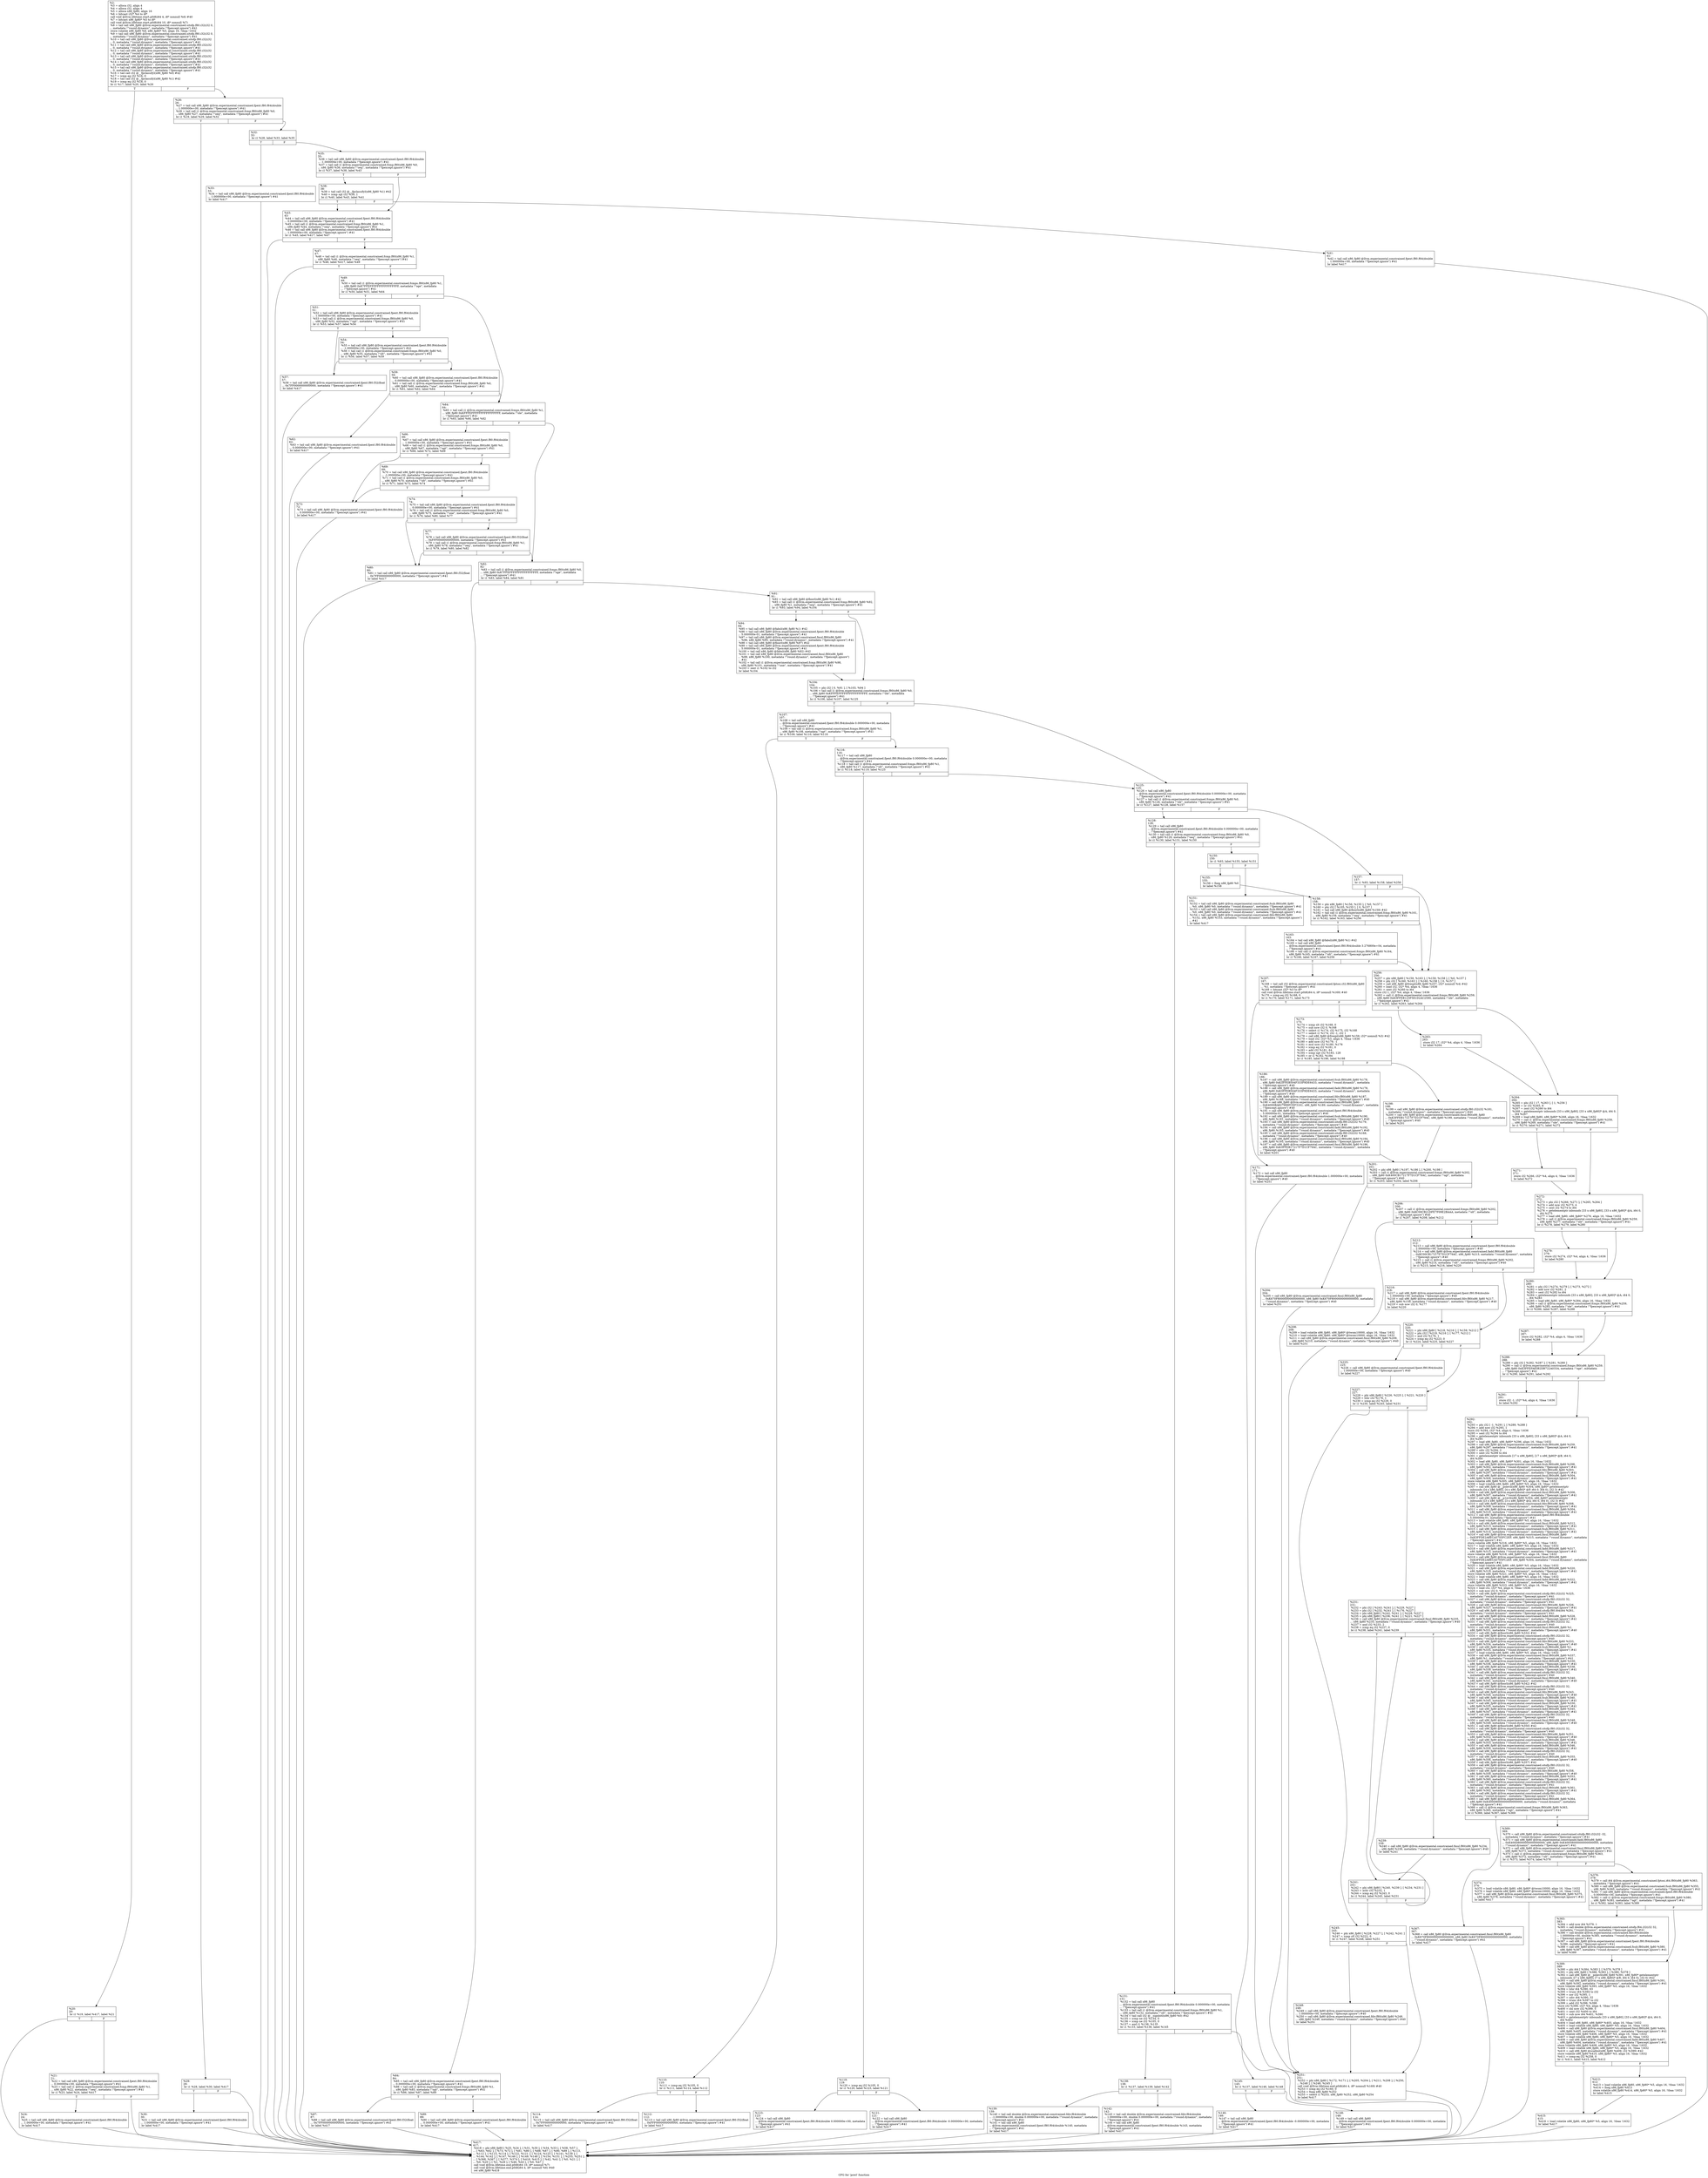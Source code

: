 digraph "CFG for 'powl' function" {
	label="CFG for 'powl' function";

	Node0x155f240 [shape=record,label="{%2:\l  %3 = alloca i32, align 4\l  %4 = alloca i32, align 4\l  %5 = alloca x86_fp80, align 16\l  %6 = bitcast i32* %4 to i8*\l  call void @llvm.lifetime.start.p0i8(i64 4, i8* nonnull %6) #40\l  %7 = bitcast x86_fp80* %5 to i8*\l  call void @llvm.lifetime.start.p0i8(i64 10, i8* nonnull %7)\l  %8 = tail call x86_fp80 @llvm.experimental.constrained.sitofp.f80.i32(i32 0,\l... metadata !\"round.dynamic\", metadata !\"fpexcept.ignore\") #41\l  store volatile x86_fp80 %8, x86_fp80* %5, align 16, !tbaa !1632\l  %9 = tail call x86_fp80 @llvm.experimental.constrained.sitofp.f80.i32(i32 0,\l... metadata !\"round.dynamic\", metadata !\"fpexcept.ignore\") #41\l  %10 = tail call x86_fp80 @llvm.experimental.constrained.sitofp.f80.i32(i32\l... 0, metadata !\"round.dynamic\", metadata !\"fpexcept.ignore\") #41\l  %11 = tail call x86_fp80 @llvm.experimental.constrained.sitofp.f80.i32(i32\l... 0, metadata !\"round.dynamic\", metadata !\"fpexcept.ignore\") #41\l  %12 = tail call x86_fp80 @llvm.experimental.constrained.sitofp.f80.i32(i32\l... 0, metadata !\"round.dynamic\", metadata !\"fpexcept.ignore\") #41\l  %13 = tail call x86_fp80 @llvm.experimental.constrained.sitofp.f80.i32(i32\l... 0, metadata !\"round.dynamic\", metadata !\"fpexcept.ignore\") #41\l  %14 = tail call x86_fp80 @llvm.experimental.constrained.sitofp.f80.i32(i32\l... 0, metadata !\"round.dynamic\", metadata !\"fpexcept.ignore\") #41\l  %15 = tail call x86_fp80 @llvm.experimental.constrained.sitofp.f80.i32(i32\l... 0, metadata !\"round.dynamic\", metadata !\"fpexcept.ignore\") #41\l  %16 = tail call i32 @__fpclassifyl(x86_fp80 %0) #42\l  %17 = icmp eq i32 %16, 0\l  %18 = tail call i32 @__fpclassifyl(x86_fp80 %1) #42\l  %19 = icmp eq i32 %18, 0\l  br i1 %17, label %20, label %26\l|{<s0>T|<s1>F}}"];
	Node0x155f240:s0 -> Node0x155f600;
	Node0x155f240:s1 -> Node0x155f6f0;
	Node0x155f600 [shape=record,label="{%20:\l20:                                               \l  br i1 %19, label %417, label %21\l|{<s0>T|<s1>F}}"];
	Node0x155f600:s0 -> Node0x15613b0;
	Node0x155f600:s1 -> Node0x155f650;
	Node0x155f650 [shape=record,label="{%21:\l21:                                               \l  %22 = tail call x86_fp80 @llvm.experimental.constrained.fpext.f80.f64(double\l... 0.000000e+00, metadata !\"fpexcept.ignore\") #41\l  %23 = tail call i1 @llvm.experimental.constrained.fcmp.f80(x86_fp80 %1,\l... x86_fp80 %22, metadata !\"oeq\", metadata !\"fpexcept.ignore\") #41\l  br i1 %23, label %24, label %417\l|{<s0>T|<s1>F}}"];
	Node0x155f650:s0 -> Node0x155f6a0;
	Node0x155f650:s1 -> Node0x15613b0;
	Node0x155f6a0 [shape=record,label="{%24:\l24:                                               \l  %25 = tail call x86_fp80 @llvm.experimental.constrained.fpext.f80.f64(double\l... 1.000000e+00, metadata !\"fpexcept.ignore\") #41\l  br label %417\l}"];
	Node0x155f6a0 -> Node0x15613b0;
	Node0x155f6f0 [shape=record,label="{%26:\l26:                                               \l  %27 = tail call x86_fp80 @llvm.experimental.constrained.fpext.f80.f64(double\l... 1.000000e+00, metadata !\"fpexcept.ignore\") #41\l  %28 = tail call i1 @llvm.experimental.constrained.fcmp.f80(x86_fp80 %0,\l... x86_fp80 %27, metadata !\"oeq\", metadata !\"fpexcept.ignore\") #41\l  br i1 %19, label %29, label %32\l|{<s0>T|<s1>F}}"];
	Node0x155f6f0:s0 -> Node0x155f740;
	Node0x155f6f0:s1 -> Node0x155f7e0;
	Node0x155f740 [shape=record,label="{%29:\l29:                                               \l  br i1 %28, label %30, label %417\l|{<s0>T|<s1>F}}"];
	Node0x155f740:s0 -> Node0x155f790;
	Node0x155f740:s1 -> Node0x15613b0;
	Node0x155f790 [shape=record,label="{%30:\l30:                                               \l  %31 = tail call x86_fp80 @llvm.experimental.constrained.fpext.f80.f64(double\l... 1.000000e+00, metadata !\"fpexcept.ignore\") #41\l  br label %417\l}"];
	Node0x155f790 -> Node0x15613b0;
	Node0x155f7e0 [shape=record,label="{%32:\l32:                                               \l  br i1 %28, label %33, label %35\l|{<s0>T|<s1>F}}"];
	Node0x155f7e0:s0 -> Node0x155f830;
	Node0x155f7e0:s1 -> Node0x155f880;
	Node0x155f830 [shape=record,label="{%33:\l33:                                               \l  %34 = tail call x86_fp80 @llvm.experimental.constrained.fpext.f80.f64(double\l... 1.000000e+00, metadata !\"fpexcept.ignore\") #41\l  br label %417\l}"];
	Node0x155f830 -> Node0x15613b0;
	Node0x155f880 [shape=record,label="{%35:\l35:                                               \l  %36 = tail call x86_fp80 @llvm.experimental.constrained.fpext.f80.f64(double\l... -1.000000e+00, metadata !\"fpexcept.ignore\") #41\l  %37 = tail call i1 @llvm.experimental.constrained.fcmp.f80(x86_fp80 %0,\l... x86_fp80 %36, metadata !\"oeq\", metadata !\"fpexcept.ignore\") #41\l  br i1 %37, label %38, label %43\l|{<s0>T|<s1>F}}"];
	Node0x155f880:s0 -> Node0x155f8d0;
	Node0x155f880:s1 -> Node0x155f970;
	Node0x155f8d0 [shape=record,label="{%38:\l38:                                               \l  %39 = tail call i32 @__fpclassifyl(x86_fp80 %1) #42\l  %40 = icmp sgt i32 %39, 1\l  br i1 %40, label %43, label %41\l|{<s0>T|<s1>F}}"];
	Node0x155f8d0:s0 -> Node0x155f970;
	Node0x155f8d0:s1 -> Node0x155f920;
	Node0x155f920 [shape=record,label="{%41:\l41:                                               \l  %42 = tail call x86_fp80 @llvm.experimental.constrained.fpext.f80.f64(double\l... 1.000000e+00, metadata !\"fpexcept.ignore\") #41\l  br label %417\l}"];
	Node0x155f920 -> Node0x15613b0;
	Node0x155f970 [shape=record,label="{%43:\l43:                                               \l  %44 = tail call x86_fp80 @llvm.experimental.constrained.fpext.f80.f64(double\l... 0.000000e+00, metadata !\"fpexcept.ignore\") #41\l  %45 = tail call i1 @llvm.experimental.constrained.fcmp.f80(x86_fp80 %1,\l... x86_fp80 %44, metadata !\"oeq\", metadata !\"fpexcept.ignore\") #41\l  %46 = tail call x86_fp80 @llvm.experimental.constrained.fpext.f80.f64(double\l... 1.000000e+00, metadata !\"fpexcept.ignore\") #41\l  br i1 %45, label %417, label %47\l|{<s0>T|<s1>F}}"];
	Node0x155f970:s0 -> Node0x15613b0;
	Node0x155f970:s1 -> Node0x155f9c0;
	Node0x155f9c0 [shape=record,label="{%47:\l47:                                               \l  %48 = tail call i1 @llvm.experimental.constrained.fcmp.f80(x86_fp80 %1,\l... x86_fp80 %46, metadata !\"oeq\", metadata !\"fpexcept.ignore\") #41\l  br i1 %48, label %417, label %49\l|{<s0>T|<s1>F}}"];
	Node0x155f9c0:s0 -> Node0x15613b0;
	Node0x155f9c0:s1 -> Node0x155fa10;
	Node0x155fa10 [shape=record,label="{%49:\l49:                                               \l  %50 = tail call i1 @llvm.experimental.constrained.fcmps.f80(x86_fp80 %1,\l... x86_fp80 0xK7FFEFFFFFFFFFFFFFFFF, metadata !\"oge\", metadata\l... !\"fpexcept.ignore\") #41\l  br i1 %50, label %51, label %64\l|{<s0>T|<s1>F}}"];
	Node0x155fa10:s0 -> Node0x155fa60;
	Node0x155fa10:s1 -> Node0x155fbf0;
	Node0x155fa60 [shape=record,label="{%51:\l51:                                               \l  %52 = tail call x86_fp80 @llvm.experimental.constrained.fpext.f80.f64(double\l... 1.000000e+00, metadata !\"fpexcept.ignore\") #41\l  %53 = tail call i1 @llvm.experimental.constrained.fcmps.f80(x86_fp80 %0,\l... x86_fp80 %52, metadata !\"ogt\", metadata !\"fpexcept.ignore\") #41\l  br i1 %53, label %57, label %54\l|{<s0>T|<s1>F}}"];
	Node0x155fa60:s0 -> Node0x155fb00;
	Node0x155fa60:s1 -> Node0x155fab0;
	Node0x155fab0 [shape=record,label="{%54:\l54:                                               \l  %55 = tail call x86_fp80 @llvm.experimental.constrained.fpext.f80.f64(double\l... -1.000000e+00, metadata !\"fpexcept.ignore\") #41\l  %56 = tail call i1 @llvm.experimental.constrained.fcmps.f80(x86_fp80 %0,\l... x86_fp80 %55, metadata !\"olt\", metadata !\"fpexcept.ignore\") #41\l  br i1 %56, label %57, label %59\l|{<s0>T|<s1>F}}"];
	Node0x155fab0:s0 -> Node0x155fb00;
	Node0x155fab0:s1 -> Node0x155fb50;
	Node0x155fb00 [shape=record,label="{%57:\l57:                                               \l  %58 = tail call x86_fp80 @llvm.experimental.constrained.fpext.f80.f32(float\l... 0x7FF0000000000000, metadata !\"fpexcept.ignore\") #41\l  br label %417\l}"];
	Node0x155fb00 -> Node0x15613b0;
	Node0x155fb50 [shape=record,label="{%59:\l59:                                               \l  %60 = tail call x86_fp80 @llvm.experimental.constrained.fpext.f80.f64(double\l... 0.000000e+00, metadata !\"fpexcept.ignore\") #41\l  %61 = tail call i1 @llvm.experimental.constrained.fcmp.f80(x86_fp80 %0,\l... x86_fp80 %60, metadata !\"une\", metadata !\"fpexcept.ignore\") #41\l  br i1 %61, label %62, label %64\l|{<s0>T|<s1>F}}"];
	Node0x155fb50:s0 -> Node0x155fba0;
	Node0x155fb50:s1 -> Node0x155fbf0;
	Node0x155fba0 [shape=record,label="{%62:\l62:                                               \l  %63 = tail call x86_fp80 @llvm.experimental.constrained.fpext.f80.f64(double\l... 0.000000e+00, metadata !\"fpexcept.ignore\") #41\l  br label %417\l}"];
	Node0x155fba0 -> Node0x15613b0;
	Node0x155fbf0 [shape=record,label="{%64:\l64:                                               \l  %65 = tail call i1 @llvm.experimental.constrained.fcmps.f80(x86_fp80 %1,\l... x86_fp80 0xKFFFEFFFFFFFFFFFFFFFF, metadata !\"ole\", metadata\l... !\"fpexcept.ignore\") #41\l  br i1 %65, label %66, label %82\l|{<s0>T|<s1>F}}"];
	Node0x155fbf0:s0 -> Node0x155fc40;
	Node0x155fbf0:s1 -> Node0x155fe20;
	Node0x155fc40 [shape=record,label="{%66:\l66:                                               \l  %67 = tail call x86_fp80 @llvm.experimental.constrained.fpext.f80.f64(double\l... 1.000000e+00, metadata !\"fpexcept.ignore\") #41\l  %68 = tail call i1 @llvm.experimental.constrained.fcmps.f80(x86_fp80 %0,\l... x86_fp80 %67, metadata !\"ogt\", metadata !\"fpexcept.ignore\") #41\l  br i1 %68, label %72, label %69\l|{<s0>T|<s1>F}}"];
	Node0x155fc40:s0 -> Node0x155fce0;
	Node0x155fc40:s1 -> Node0x155fc90;
	Node0x155fc90 [shape=record,label="{%69:\l69:                                               \l  %70 = tail call x86_fp80 @llvm.experimental.constrained.fpext.f80.f64(double\l... -1.000000e+00, metadata !\"fpexcept.ignore\") #41\l  %71 = tail call i1 @llvm.experimental.constrained.fcmps.f80(x86_fp80 %0,\l... x86_fp80 %70, metadata !\"olt\", metadata !\"fpexcept.ignore\") #41\l  br i1 %71, label %72, label %74\l|{<s0>T|<s1>F}}"];
	Node0x155fc90:s0 -> Node0x155fce0;
	Node0x155fc90:s1 -> Node0x155fd30;
	Node0x155fce0 [shape=record,label="{%72:\l72:                                               \l  %73 = tail call x86_fp80 @llvm.experimental.constrained.fpext.f80.f64(double\l... 0.000000e+00, metadata !\"fpexcept.ignore\") #41\l  br label %417\l}"];
	Node0x155fce0 -> Node0x15613b0;
	Node0x155fd30 [shape=record,label="{%74:\l74:                                               \l  %75 = tail call x86_fp80 @llvm.experimental.constrained.fpext.f80.f64(double\l... 0.000000e+00, metadata !\"fpexcept.ignore\") #41\l  %76 = tail call i1 @llvm.experimental.constrained.fcmp.f80(x86_fp80 %0,\l... x86_fp80 %75, metadata !\"une\", metadata !\"fpexcept.ignore\") #41\l  br i1 %76, label %80, label %77\l|{<s0>T|<s1>F}}"];
	Node0x155fd30:s0 -> Node0x155fdd0;
	Node0x155fd30:s1 -> Node0x155fd80;
	Node0x155fd80 [shape=record,label="{%77:\l77:                                               \l  %78 = tail call x86_fp80 @llvm.experimental.constrained.fpext.f80.f32(float\l... 0xFFF0000000000000, metadata !\"fpexcept.ignore\") #41\l  %79 = tail call i1 @llvm.experimental.constrained.fcmp.f80(x86_fp80 %1,\l... x86_fp80 %78, metadata !\"oeq\", metadata !\"fpexcept.ignore\") #41\l  br i1 %79, label %80, label %82\l|{<s0>T|<s1>F}}"];
	Node0x155fd80:s0 -> Node0x155fdd0;
	Node0x155fd80:s1 -> Node0x155fe20;
	Node0x155fdd0 [shape=record,label="{%80:\l80:                                               \l  %81 = tail call x86_fp80 @llvm.experimental.constrained.fpext.f80.f32(float\l... 0x7FF0000000000000, metadata !\"fpexcept.ignore\") #41\l  br label %417\l}"];
	Node0x155fdd0 -> Node0x15613b0;
	Node0x155fe20 [shape=record,label="{%82:\l82:                                               \l  %83 = tail call i1 @llvm.experimental.constrained.fcmps.f80(x86_fp80 %0,\l... x86_fp80 0xK7FFEFFFFFFFFFFFFFFFF, metadata !\"oge\", metadata\l... !\"fpexcept.ignore\") #41\l  br i1 %83, label %84, label %91\l|{<s0>T|<s1>F}}"];
	Node0x155fe20:s0 -> Node0x155fe70;
	Node0x155fe20:s1 -> Node0x155ff60;
	Node0x155fe70 [shape=record,label="{%84:\l84:                                               \l  %85 = tail call x86_fp80 @llvm.experimental.constrained.fpext.f80.f64(double\l... 0.000000e+00, metadata !\"fpexcept.ignore\") #41\l  %86 = tail call i1 @llvm.experimental.constrained.fcmps.f80(x86_fp80 %1,\l... x86_fp80 %85, metadata !\"ogt\", metadata !\"fpexcept.ignore\") #41\l  br i1 %86, label %87, label %89\l|{<s0>T|<s1>F}}"];
	Node0x155fe70:s0 -> Node0x155fec0;
	Node0x155fe70:s1 -> Node0x155ff10;
	Node0x155fec0 [shape=record,label="{%87:\l87:                                               \l  %88 = tail call x86_fp80 @llvm.experimental.constrained.fpext.f80.f32(float\l... 0x7FF0000000000000, metadata !\"fpexcept.ignore\") #41\l  br label %417\l}"];
	Node0x155fec0 -> Node0x15613b0;
	Node0x155ff10 [shape=record,label="{%89:\l89:                                               \l  %90 = tail call x86_fp80 @llvm.experimental.constrained.fpext.f80.f64(double\l... 0.000000e+00, metadata !\"fpexcept.ignore\") #41\l  br label %417\l}"];
	Node0x155ff10 -> Node0x15613b0;
	Node0x155ff60 [shape=record,label="{%91:\l91:                                               \l  %92 = tail call x86_fp80 @floorl(x86_fp80 %1) #42\l  %93 = tail call i1 @llvm.experimental.constrained.fcmp.f80(x86_fp80 %92,\l... x86_fp80 %1, metadata !\"oeq\", metadata !\"fpexcept.ignore\") #41\l  br i1 %93, label %94, label %104\l|{<s0>T|<s1>F}}"];
	Node0x155ff60:s0 -> Node0x155ffb0;
	Node0x155ff60:s1 -> Node0x1560000;
	Node0x155ffb0 [shape=record,label="{%94:\l94:                                               \l  %95 = tail call x86_fp80 @fabsl(x86_fp80 %1) #42\l  %96 = tail call x86_fp80 @llvm.experimental.constrained.fpext.f80.f64(double\l... 5.000000e-01, metadata !\"fpexcept.ignore\") #41\l  %97 = tail call x86_fp80 @llvm.experimental.constrained.fmul.f80(x86_fp80\l... %96, x86_fp80 %95, metadata !\"round.dynamic\", metadata !\"fpexcept.ignore\") #41\l  %98 = tail call x86_fp80 @floorl(x86_fp80 %97) #42\l  %99 = tail call x86_fp80 @llvm.experimental.constrained.fpext.f80.f64(double\l... 5.000000e-01, metadata !\"fpexcept.ignore\") #41\l  %100 = tail call x86_fp80 @fabsl(x86_fp80 %92) #42\l  %101 = tail call x86_fp80 @llvm.experimental.constrained.fmul.f80(x86_fp80\l... %99, x86_fp80 %100, metadata !\"round.dynamic\", metadata !\"fpexcept.ignore\")\l... #41\l  %102 = tail call i1 @llvm.experimental.constrained.fcmp.f80(x86_fp80 %98,\l... x86_fp80 %101, metadata !\"une\", metadata !\"fpexcept.ignore\") #41\l  %103 = zext i1 %102 to i32\l  br label %104\l}"];
	Node0x155ffb0 -> Node0x1560000;
	Node0x1560000 [shape=record,label="{%104:\l104:                                              \l  %105 = phi i32 [ 0, %91 ], [ %103, %94 ]\l  %106 = tail call i1 @llvm.experimental.constrained.fcmps.f80(x86_fp80 %0,\l... x86_fp80 0xKFFFEFFFFFFFFFFFFFFFF, metadata !\"ole\", metadata\l... !\"fpexcept.ignore\") #41\l  br i1 %106, label %107, label %125\l|{<s0>T|<s1>F}}"];
	Node0x1560000:s0 -> Node0x1560050;
	Node0x1560000:s1 -> Node0x15602d0;
	Node0x1560050 [shape=record,label="{%107:\l107:                                              \l  %108 = tail call x86_fp80\l... @llvm.experimental.constrained.fpext.f80.f64(double 0.000000e+00, metadata\l... !\"fpexcept.ignore\") #41\l  %109 = tail call i1 @llvm.experimental.constrained.fcmps.f80(x86_fp80 %1,\l... x86_fp80 %108, metadata !\"ogt\", metadata !\"fpexcept.ignore\") #41\l  br i1 %109, label %110, label %116\l|{<s0>T|<s1>F}}"];
	Node0x1560050:s0 -> Node0x15600a0;
	Node0x1560050:s1 -> Node0x1560190;
	Node0x15600a0 [shape=record,label="{%110:\l110:                                              \l  %111 = icmp eq i32 %105, 0\l  br i1 %111, label %114, label %112\l|{<s0>T|<s1>F}}"];
	Node0x15600a0:s0 -> Node0x1560140;
	Node0x15600a0:s1 -> Node0x15600f0;
	Node0x15600f0 [shape=record,label="{%112:\l112:                                              \l  %113 = tail call x86_fp80 @llvm.experimental.constrained.fpext.f80.f32(float\l... 0xFFF0000000000000, metadata !\"fpexcept.ignore\") #41\l  br label %417\l}"];
	Node0x15600f0 -> Node0x15613b0;
	Node0x1560140 [shape=record,label="{%114:\l114:                                              \l  %115 = tail call x86_fp80 @llvm.experimental.constrained.fpext.f80.f32(float\l... 0x7FF0000000000000, metadata !\"fpexcept.ignore\") #41\l  br label %417\l}"];
	Node0x1560140 -> Node0x15613b0;
	Node0x1560190 [shape=record,label="{%116:\l116:                                              \l  %117 = tail call x86_fp80\l... @llvm.experimental.constrained.fpext.f80.f64(double 0.000000e+00, metadata\l... !\"fpexcept.ignore\") #41\l  %118 = tail call i1 @llvm.experimental.constrained.fcmps.f80(x86_fp80 %1,\l... x86_fp80 %117, metadata !\"olt\", metadata !\"fpexcept.ignore\") #41\l  br i1 %118, label %119, label %125\l|{<s0>T|<s1>F}}"];
	Node0x1560190:s0 -> Node0x15601e0;
	Node0x1560190:s1 -> Node0x15602d0;
	Node0x15601e0 [shape=record,label="{%119:\l119:                                              \l  %120 = icmp eq i32 %105, 0\l  br i1 %120, label %123, label %121\l|{<s0>T|<s1>F}}"];
	Node0x15601e0:s0 -> Node0x1560280;
	Node0x15601e0:s1 -> Node0x1560230;
	Node0x1560230 [shape=record,label="{%121:\l121:                                              \l  %122 = tail call x86_fp80\l... @llvm.experimental.constrained.fpext.f80.f64(double -0.000000e+00, metadata\l... !\"fpexcept.ignore\") #41\l  br label %417\l}"];
	Node0x1560230 -> Node0x15613b0;
	Node0x1560280 [shape=record,label="{%123:\l123:                                              \l  %124 = tail call x86_fp80\l... @llvm.experimental.constrained.fpext.f80.f64(double 0.000000e+00, metadata\l... !\"fpexcept.ignore\") #41\l  br label %417\l}"];
	Node0x1560280 -> Node0x15613b0;
	Node0x15602d0 [shape=record,label="{%125:\l125:                                              \l  %126 = tail call x86_fp80\l... @llvm.experimental.constrained.fpext.f80.f64(double 0.000000e+00, metadata\l... !\"fpexcept.ignore\") #41\l  %127 = tail call i1 @llvm.experimental.constrained.fcmps.f80(x86_fp80 %0,\l... x86_fp80 %126, metadata !\"ole\", metadata !\"fpexcept.ignore\") #41\l  br i1 %127, label %128, label %157\l|{<s0>T|<s1>F}}"];
	Node0x15602d0:s0 -> Node0x1560320;
	Node0x15602d0:s1 -> Node0x1560690;
	Node0x1560320 [shape=record,label="{%128:\l128:                                              \l  %129 = tail call x86_fp80\l... @llvm.experimental.constrained.fpext.f80.f64(double 0.000000e+00, metadata\l... !\"fpexcept.ignore\") #41\l  %130 = tail call i1 @llvm.experimental.constrained.fcmp.f80(x86_fp80 %0,\l... x86_fp80 %129, metadata !\"oeq\", metadata !\"fpexcept.ignore\") #41\l  br i1 %130, label %131, label %150\l|{<s0>T|<s1>F}}"];
	Node0x1560320:s0 -> Node0x1560370;
	Node0x1560320:s1 -> Node0x15605a0;
	Node0x1560370 [shape=record,label="{%131:\l131:                                              \l  %132 = tail call x86_fp80\l... @llvm.experimental.constrained.fpext.f80.f64(double 0.000000e+00, metadata\l... !\"fpexcept.ignore\") #41\l  %133 = tail call i1 @llvm.experimental.constrained.fcmps.f80(x86_fp80 %1,\l... x86_fp80 %132, metadata !\"olt\", metadata !\"fpexcept.ignore\") #41\l  %134 = tail call i32 @__signbitl(x86_fp80 %0) #42\l  %135 = icmp ne i32 %134, 0\l  %136 = icmp ne i32 %105, 0\l  %137 = and i1 %136, %135\l  br i1 %133, label %138, label %145\l|{<s0>T|<s1>F}}"];
	Node0x1560370:s0 -> Node0x15603c0;
	Node0x1560370:s1 -> Node0x15604b0;
	Node0x15603c0 [shape=record,label="{%138:\l138:                                              \l  br i1 %137, label %139, label %142\l|{<s0>T|<s1>F}}"];
	Node0x15603c0:s0 -> Node0x1560410;
	Node0x15603c0:s1 -> Node0x1560460;
	Node0x1560410 [shape=record,label="{%139:\l139:                                              \l  %140 = tail call double @llvm.experimental.constrained.fdiv.f64(double\l... -1.000000e+00, double 0.000000e+00, metadata !\"round.dynamic\", metadata\l... !\"fpexcept.ignore\") #41\l  %141 = tail call x86_fp80\l... @llvm.experimental.constrained.fpext.f80.f64(double %140, metadata\l... !\"fpexcept.ignore\") #41\l  br label %417\l}"];
	Node0x1560410 -> Node0x15613b0;
	Node0x1560460 [shape=record,label="{%142:\l142:                                              \l  %143 = tail call double @llvm.experimental.constrained.fdiv.f64(double\l... 1.000000e+00, double 0.000000e+00, metadata !\"round.dynamic\", metadata\l... !\"fpexcept.ignore\") #41\l  %144 = tail call x86_fp80\l... @llvm.experimental.constrained.fpext.f80.f64(double %143, metadata\l... !\"fpexcept.ignore\") #41\l  br label %417\l}"];
	Node0x1560460 -> Node0x15613b0;
	Node0x15604b0 [shape=record,label="{%145:\l145:                                              \l  br i1 %137, label %146, label %148\l|{<s0>T|<s1>F}}"];
	Node0x15604b0:s0 -> Node0x1560500;
	Node0x15604b0:s1 -> Node0x1560550;
	Node0x1560500 [shape=record,label="{%146:\l146:                                              \l  %147 = tail call x86_fp80\l... @llvm.experimental.constrained.fpext.f80.f64(double -0.000000e+00, metadata\l... !\"fpexcept.ignore\") #41\l  br label %417\l}"];
	Node0x1560500 -> Node0x15613b0;
	Node0x1560550 [shape=record,label="{%148:\l148:                                              \l  %149 = tail call x86_fp80\l... @llvm.experimental.constrained.fpext.f80.f64(double 0.000000e+00, metadata\l... !\"fpexcept.ignore\") #41\l  br label %417\l}"];
	Node0x1560550 -> Node0x15613b0;
	Node0x15605a0 [shape=record,label="{%150:\l150:                                              \l  br i1 %93, label %155, label %151\l|{<s0>T|<s1>F}}"];
	Node0x15605a0:s0 -> Node0x1560640;
	Node0x15605a0:s1 -> Node0x15605f0;
	Node0x15605f0 [shape=record,label="{%151:\l151:                                              \l  %152 = tail call x86_fp80 @llvm.experimental.constrained.fsub.f80(x86_fp80\l... %0, x86_fp80 %0, metadata !\"round.dynamic\", metadata !\"fpexcept.ignore\") #41\l  %153 = tail call x86_fp80 @llvm.experimental.constrained.fsub.f80(x86_fp80\l... %0, x86_fp80 %0, metadata !\"round.dynamic\", metadata !\"fpexcept.ignore\") #41\l  %154 = tail call x86_fp80 @llvm.experimental.constrained.fdiv.f80(x86_fp80\l... %152, x86_fp80 %153, metadata !\"round.dynamic\", metadata !\"fpexcept.ignore\")\l... #41\l  br label %417\l}"];
	Node0x15605f0 -> Node0x15613b0;
	Node0x1560640 [shape=record,label="{%155:\l155:                                              \l  %156 = fneg x86_fp80 %0\l  br label %158\l}"];
	Node0x1560640 -> Node0x15606e0;
	Node0x1560690 [shape=record,label="{%157:\l157:                                              \l  br i1 %93, label %158, label %256\l|{<s0>T|<s1>F}}"];
	Node0x1560690:s0 -> Node0x15606e0;
	Node0x1560690:s1 -> Node0x1560dc0;
	Node0x15606e0 [shape=record,label="{%158:\l158:                                              \l  %159 = phi x86_fp80 [ %156, %155 ], [ %0, %157 ]\l  %160 = phi i32 [ %105, %155 ], [ 0, %157 ]\l  %161 = tail call x86_fp80 @floorl(x86_fp80 %159) #42\l  %162 = tail call i1 @llvm.experimental.constrained.fcmp.f80(x86_fp80 %161,\l... x86_fp80 %159, metadata !\"oeq\", metadata !\"fpexcept.ignore\") #41\l  br i1 %162, label %163, label %256\l|{<s0>T|<s1>F}}"];
	Node0x15606e0:s0 -> Node0x1560730;
	Node0x15606e0:s1 -> Node0x1560dc0;
	Node0x1560730 [shape=record,label="{%163:\l163:                                              \l  %164 = tail call x86_fp80 @fabsl(x86_fp80 %1) #42\l  %165 = tail call x86_fp80\l... @llvm.experimental.constrained.fpext.f80.f64(double 3.276800e+04, metadata\l... !\"fpexcept.ignore\") #41\l  %166 = tail call i1 @llvm.experimental.constrained.fcmps.f80(x86_fp80 %164,\l... x86_fp80 %165, metadata !\"olt\", metadata !\"fpexcept.ignore\") #41\l  br i1 %166, label %167, label %256\l|{<s0>T|<s1>F}}"];
	Node0x1560730:s0 -> Node0x1560780;
	Node0x1560730:s1 -> Node0x1560dc0;
	Node0x1560780 [shape=record,label="{%167:\l167:                                              \l  %168 = tail call i32 @llvm.experimental.constrained.fptosi.i32.f80(x86_fp80\l... %1, metadata !\"fpexcept.ignore\") #41\l  %169 = bitcast i32* %3 to i8*\l  call void @llvm.lifetime.start.p0i8(i64 4, i8* nonnull %169) #40\l  %170 = icmp eq i32 %168, 0\l  br i1 %170, label %171, label %173\l|{<s0>T|<s1>F}}"];
	Node0x1560780:s0 -> Node0x15607d0;
	Node0x1560780:s1 -> Node0x1560820;
	Node0x15607d0 [shape=record,label="{%171:\l171:                                              \l  %172 = tail call x86_fp80\l... @llvm.experimental.constrained.fpext.f80.f64(double 1.000000e+00, metadata\l... !\"fpexcept.ignore\") #40\l  br label %251\l}"];
	Node0x15607d0 -> Node0x1560d70;
	Node0x1560820 [shape=record,label="{%173:\l173:                                              \l  %174 = icmp slt i32 %168, 0\l  %175 = sub nsw i32 0, %168\l  %176 = select i1 %174, i32 %175, i32 %168\l  %177 = select i1 %174, i32 -1, i32 1\l  %178 = call x86_fp80 @frexpl(x86_fp80 %159, i32* nonnull %3) #42\l  %179 = load i32, i32* %3, align 4, !tbaa !1636\l  %180 = add nsw i32 %179, -1\l  %181 = mul nsw i32 %180, %176\l  %182 = icmp eq i32 %181, 0\l  %183 = add i32 %181, 64\l  %184 = icmp ugt i32 %183, 128\l  %185 = or i1 %182, %184\l  br i1 %185, label %186, label %198\l|{<s0>T|<s1>F}}"];
	Node0x1560820:s0 -> Node0x1560870;
	Node0x1560820:s1 -> Node0x15608c0;
	Node0x1560870 [shape=record,label="{%186:\l186:                                              \l  %187 = call x86_fp80 @llvm.experimental.constrained.fsub.f80(x86_fp80 %178,\l... x86_fp80 0xK3FFEB504F333F9DE6433, metadata !\"round.dynamic\", metadata\l... !\"fpexcept.ignore\") #40\l  %188 = call x86_fp80 @llvm.experimental.constrained.fadd.f80(x86_fp80 %178,\l... x86_fp80 0xK3FFEB504F333F9DE6433, metadata !\"round.dynamic\", metadata\l... !\"fpexcept.ignore\") #40\l  %189 = call x86_fp80 @llvm.experimental.constrained.fdiv.f80(x86_fp80 %187,\l... x86_fp80 %188, metadata !\"round.dynamic\", metadata !\"fpexcept.ignore\") #40\l  %190 = call x86_fp80 @llvm.experimental.constrained.fmul.f80(x86_fp80\l... 0xK4000BA827999FCEF3161, x86_fp80 %189, metadata !\"round.dynamic\", metadata\l... !\"fpexcept.ignore\") #40\l  %191 = call x86_fp80 @llvm.experimental.constrained.fpext.f80.f64(double\l... 5.000000e-01, metadata !\"fpexcept.ignore\") #40\l  %192 = call x86_fp80 @llvm.experimental.constrained.fsub.f80(x86_fp80 %190,\l... x86_fp80 %191, metadata !\"round.dynamic\", metadata !\"fpexcept.ignore\") #40\l  %193 = call x86_fp80 @llvm.experimental.constrained.sitofp.f80.i32(i32 %179,\l... metadata !\"round.dynamic\", metadata !\"fpexcept.ignore\") #40\l  %194 = call x86_fp80 @llvm.experimental.constrained.fadd.f80(x86_fp80 %192,\l... x86_fp80 %193, metadata !\"round.dynamic\", metadata !\"fpexcept.ignore\") #40\l  %195 = call x86_fp80 @llvm.experimental.constrained.sitofp.f80.i32(i32 %168,\l... metadata !\"round.dynamic\", metadata !\"fpexcept.ignore\") #40\l  %196 = call x86_fp80 @llvm.experimental.constrained.fmul.f80(x86_fp80 %194,\l... x86_fp80 %195, metadata !\"round.dynamic\", metadata !\"fpexcept.ignore\") #40\l  %197 = call x86_fp80 @llvm.experimental.constrained.fmul.f80(x86_fp80 %196,\l... x86_fp80 0xK3FFEB17217F7D1CF79AC, metadata !\"round.dynamic\", metadata\l... !\"fpexcept.ignore\") #40\l  br label %201\l}"];
	Node0x1560870 -> Node0x1560910;
	Node0x15608c0 [shape=record,label="{%198:\l198:                                              \l  %199 = call x86_fp80 @llvm.experimental.constrained.sitofp.f80.i32(i32 %181,\l... metadata !\"round.dynamic\", metadata !\"fpexcept.ignore\") #40\l  %200 = call x86_fp80 @llvm.experimental.constrained.fmul.f80(x86_fp80\l... 0xK3FFEB17217F7D1CF79AC, x86_fp80 %199, metadata !\"round.dynamic\", metadata\l... !\"fpexcept.ignore\") #40\l  br label %201\l}"];
	Node0x15608c0 -> Node0x1560910;
	Node0x1560910 [shape=record,label="{%201:\l201:                                              \l  %202 = phi x86_fp80 [ %197, %186 ], [ %200, %198 ]\l  %203 = call i1 @llvm.experimental.constrained.fcmps.f80(x86_fp80 %202,\l... x86_fp80 0xK400CB17217F7D1CF79AC, metadata !\"ogt\", metadata\l... !\"fpexcept.ignore\") #40\l  br i1 %203, label %204, label %206\l|{<s0>T|<s1>F}}"];
	Node0x1560910:s0 -> Node0x1560960;
	Node0x1560910:s1 -> Node0x15609b0;
	Node0x1560960 [shape=record,label="{%204:\l204:                                              \l  %205 = call x86_fp80 @llvm.experimental.constrained.fmul.f80(x86_fp80\l... 0xK670F8000000000000000, x86_fp80 0xK670F8000000000000000, metadata\l... !\"round.dynamic\", metadata !\"fpexcept.ignore\") #40\l  br label %251\l}"];
	Node0x1560960 -> Node0x1560d70;
	Node0x15609b0 [shape=record,label="{%206:\l206:                                              \l  %207 = call i1 @llvm.experimental.constrained.fcmps.f80(x86_fp80 %202,\l... x86_fp80 0xKC00CB21DFE7F09E2BAAA, metadata !\"olt\", metadata\l... !\"fpexcept.ignore\") #40\l  br i1 %207, label %208, label %212\l|{<s0>T|<s1>F}}"];
	Node0x15609b0:s0 -> Node0x1560a00;
	Node0x15609b0:s1 -> Node0x1560a50;
	Node0x1560a00 [shape=record,label="{%208:\l208:                                              \l  %209 = load volatile x86_fp80, x86_fp80* @twom10000, align 16, !tbaa !1632\l  %210 = load volatile x86_fp80, x86_fp80* @twom10000, align 16, !tbaa !1632\l  %211 = call x86_fp80 @llvm.experimental.constrained.fmul.f80(x86_fp80 %209,\l... x86_fp80 %210, metadata !\"round.dynamic\", metadata !\"fpexcept.ignore\") #40\l  br label %251\l}"];
	Node0x1560a00 -> Node0x1560d70;
	Node0x1560a50 [shape=record,label="{%212:\l212:                                              \l  %213 = call x86_fp80 @llvm.experimental.constrained.fpext.f80.f64(double\l... 2.000000e+00, metadata !\"fpexcept.ignore\") #40\l  %214 = call x86_fp80 @llvm.experimental.constrained.fadd.f80(x86_fp80\l... 0xKC00CB17217F7D1CF79AC, x86_fp80 %213, metadata !\"round.dynamic\", metadata\l... !\"fpexcept.ignore\") #40\l  %215 = call i1 @llvm.experimental.constrained.fcmps.f80(x86_fp80 %202,\l... x86_fp80 %214, metadata !\"olt\", metadata !\"fpexcept.ignore\") #40\l  br i1 %215, label %216, label %220\l|{<s0>T|<s1>F}}"];
	Node0x1560a50:s0 -> Node0x1560aa0;
	Node0x1560a50:s1 -> Node0x1560af0;
	Node0x1560aa0 [shape=record,label="{%216:\l216:                                              \l  %217 = call x86_fp80 @llvm.experimental.constrained.fpext.f80.f64(double\l... 1.000000e+00, metadata !\"fpexcept.ignore\") #40\l  %218 = call x86_fp80 @llvm.experimental.constrained.fdiv.f80(x86_fp80 %217,\l... x86_fp80 %159, metadata !\"round.dynamic\", metadata !\"fpexcept.ignore\") #40\l  %219 = sub nsw i32 0, %177\l  br label %220\l}"];
	Node0x1560aa0 -> Node0x1560af0;
	Node0x1560af0 [shape=record,label="{%220:\l220:                                              \l  %221 = phi x86_fp80 [ %218, %216 ], [ %159, %212 ]\l  %222 = phi i32 [ %219, %216 ], [ %177, %212 ]\l  %223 = and i32 %176, 1\l  %224 = icmp eq i32 %223, 0\l  br i1 %224, label %225, label %227\l|{<s0>T|<s1>F}}"];
	Node0x1560af0:s0 -> Node0x1560b40;
	Node0x1560af0:s1 -> Node0x1560b90;
	Node0x1560b40 [shape=record,label="{%225:\l225:                                              \l  %226 = call x86_fp80 @llvm.experimental.constrained.fpext.f80.f64(double\l... 1.000000e+00, metadata !\"fpexcept.ignore\") #40\l  br label %227\l}"];
	Node0x1560b40 -> Node0x1560b90;
	Node0x1560b90 [shape=record,label="{%227:\l227:                                              \l  %228 = phi x86_fp80 [ %226, %225 ], [ %221, %220 ]\l  %229 = lshr i32 %176, 1\l  %230 = icmp eq i32 %229, 0\l  br i1 %230, label %245, label %231\l|{<s0>T|<s1>F}}"];
	Node0x1560b90:s0 -> Node0x1560cd0;
	Node0x1560b90:s1 -> Node0x1560be0;
	Node0x1560be0 [shape=record,label="{%231:\l231:                                              \l  %232 = phi i32 [ %243, %241 ], [ %229, %227 ]\l  %233 = phi i32 [ %232, %241 ], [ %176, %227 ]\l  %234 = phi x86_fp80 [ %242, %241 ], [ %228, %227 ]\l  %235 = phi x86_fp80 [ %236, %241 ], [ %221, %227 ]\l  %236 = call x86_fp80 @llvm.experimental.constrained.fmul.f80(x86_fp80 %235,\l... x86_fp80 %235, metadata !\"round.dynamic\", metadata !\"fpexcept.ignore\") #40\l  %237 = and i32 %233, 2\l  %238 = icmp eq i32 %237, 0\l  br i1 %238, label %241, label %239\l|{<s0>T|<s1>F}}"];
	Node0x1560be0:s0 -> Node0x1560c80;
	Node0x1560be0:s1 -> Node0x1560c30;
	Node0x1560c30 [shape=record,label="{%239:\l239:                                              \l  %240 = call x86_fp80 @llvm.experimental.constrained.fmul.f80(x86_fp80 %234,\l... x86_fp80 %236, metadata !\"round.dynamic\", metadata !\"fpexcept.ignore\") #40\l  br label %241\l}"];
	Node0x1560c30 -> Node0x1560c80;
	Node0x1560c80 [shape=record,label="{%241:\l241:                                              \l  %242 = phi x86_fp80 [ %240, %239 ], [ %234, %231 ]\l  %243 = ashr i32 %232, 1\l  %244 = icmp eq i32 %243, 0\l  br i1 %244, label %245, label %231\l|{<s0>T|<s1>F}}"];
	Node0x1560c80:s0 -> Node0x1560cd0;
	Node0x1560c80:s1 -> Node0x1560be0;
	Node0x1560cd0 [shape=record,label="{%245:\l245:                                              \l  %246 = phi x86_fp80 [ %228, %227 ], [ %242, %241 ]\l  %247 = icmp slt i32 %222, 0\l  br i1 %247, label %248, label %251\l|{<s0>T|<s1>F}}"];
	Node0x1560cd0:s0 -> Node0x1560d20;
	Node0x1560cd0:s1 -> Node0x1560d70;
	Node0x1560d20 [shape=record,label="{%248:\l248:                                              \l  %249 = call x86_fp80 @llvm.experimental.constrained.fpext.f80.f64(double\l... 1.000000e+00, metadata !\"fpexcept.ignore\") #40\l  %250 = call x86_fp80 @llvm.experimental.constrained.fdiv.f80(x86_fp80 %249,\l... x86_fp80 %246, metadata !\"round.dynamic\", metadata !\"fpexcept.ignore\") #40\l  br label %251\l}"];
	Node0x1560d20 -> Node0x1560d70;
	Node0x1560d70 [shape=record,label="{%251:\l251:                                              \l  %252 = phi x86_fp80 [ %172, %171 ], [ %205, %204 ], [ %211, %208 ], [ %250,\l... %248 ], [ %246, %245 ]\l  call void @llvm.lifetime.end.p0i8(i64 4, i8* nonnull %169) #40\l  %253 = icmp eq i32 %160, 0\l  %254 = fneg x86_fp80 %252\l  %255 = select i1 %253, x86_fp80 %252, x86_fp80 %254\l  br label %417\l}"];
	Node0x1560d70 -> Node0x15613b0;
	Node0x1560dc0 [shape=record,label="{%256:\l256:                                              \l  %257 = phi x86_fp80 [ %159, %163 ], [ %159, %158 ], [ %0, %157 ]\l  %258 = phi i32 [ %160, %163 ], [ %160, %158 ], [ 0, %157 ]\l  %259 = call x86_fp80 @frexpl(x86_fp80 %257, i32* nonnull %4) #42\l  %260 = load i32, i32* %4, align 4, !tbaa !1636\l  %261 = sext i32 %260 to i64\l  store i32 1, i32* %4, align 4, !tbaa !1636\l  %262 = call i1 @llvm.experimental.constrained.fcmps.f80(x86_fp80 %259,\l... x86_fp80 0xK3FFEB123F581D2AC2590, metadata !\"ole\", metadata\l... !\"fpexcept.ignore\") #41\l  br i1 %262, label %263, label %264\l|{<s0>T|<s1>F}}"];
	Node0x1560dc0:s0 -> Node0x1560e10;
	Node0x1560dc0:s1 -> Node0x1560e60;
	Node0x1560e10 [shape=record,label="{%263:\l263:                                              \l  store i32 17, i32* %4, align 4, !tbaa !1636\l  br label %264\l}"];
	Node0x1560e10 -> Node0x1560e60;
	Node0x1560e60 [shape=record,label="{%264:\l264:                                              \l  %265 = phi i32 [ 17, %263 ], [ 1, %256 ]\l  %266 = or i32 %265, 8\l  %267 = zext i32 %266 to i64\l  %268 = getelementptr inbounds [33 x x86_fp80], [33 x x86_fp80]* @A, i64 0,\l... i64 %267\l  %269 = load x86_fp80, x86_fp80* %268, align 16, !tbaa !1632\l  %270 = call i1 @llvm.experimental.constrained.fcmps.f80(x86_fp80 %259,\l... x86_fp80 %269, metadata !\"ole\", metadata !\"fpexcept.ignore\") #41\l  br i1 %270, label %271, label %272\l|{<s0>T|<s1>F}}"];
	Node0x1560e60:s0 -> Node0x1560eb0;
	Node0x1560e60:s1 -> Node0x1560f00;
	Node0x1560eb0 [shape=record,label="{%271:\l271:                                              \l  store i32 %266, i32* %4, align 4, !tbaa !1636\l  br label %272\l}"];
	Node0x1560eb0 -> Node0x1560f00;
	Node0x1560f00 [shape=record,label="{%272:\l272:                                              \l  %273 = phi i32 [ %266, %271 ], [ %265, %264 ]\l  %274 = add nsw i32 %273, 4\l  %275 = sext i32 %274 to i64\l  %276 = getelementptr inbounds [33 x x86_fp80], [33 x x86_fp80]* @A, i64 0,\l... i64 %275\l  %277 = load x86_fp80, x86_fp80* %276, align 16, !tbaa !1632\l  %278 = call i1 @llvm.experimental.constrained.fcmps.f80(x86_fp80 %259,\l... x86_fp80 %277, metadata !\"ole\", metadata !\"fpexcept.ignore\") #41\l  br i1 %278, label %279, label %280\l|{<s0>T|<s1>F}}"];
	Node0x1560f00:s0 -> Node0x1560f50;
	Node0x1560f00:s1 -> Node0x1560fa0;
	Node0x1560f50 [shape=record,label="{%279:\l279:                                              \l  store i32 %274, i32* %4, align 4, !tbaa !1636\l  br label %280\l}"];
	Node0x1560f50 -> Node0x1560fa0;
	Node0x1560fa0 [shape=record,label="{%280:\l280:                                              \l  %281 = phi i32 [ %274, %279 ], [ %273, %272 ]\l  %282 = add nsw i32 %281, 2\l  %283 = sext i32 %282 to i64\l  %284 = getelementptr inbounds [33 x x86_fp80], [33 x x86_fp80]* @A, i64 0,\l... i64 %283\l  %285 = load x86_fp80, x86_fp80* %284, align 16, !tbaa !1632\l  %286 = call i1 @llvm.experimental.constrained.fcmps.f80(x86_fp80 %259,\l... x86_fp80 %285, metadata !\"ole\", metadata !\"fpexcept.ignore\") #41\l  br i1 %286, label %287, label %288\l|{<s0>T|<s1>F}}"];
	Node0x1560fa0:s0 -> Node0x1560ff0;
	Node0x1560fa0:s1 -> Node0x1561040;
	Node0x1560ff0 [shape=record,label="{%287:\l287:                                              \l  store i32 %282, i32* %4, align 4, !tbaa !1636\l  br label %288\l}"];
	Node0x1560ff0 -> Node0x1561040;
	Node0x1561040 [shape=record,label="{%288:\l288:                                              \l  %289 = phi i32 [ %282, %287 ], [ %281, %280 ]\l  %290 = call i1 @llvm.experimental.constrained.fcmps.f80(x86_fp80 %259,\l... x86_fp80 0xK3FFEFA83B2DB722A033A, metadata !\"oge\", metadata\l... !\"fpexcept.ignore\") #41\l  br i1 %290, label %291, label %292\l|{<s0>T|<s1>F}}"];
	Node0x1561040:s0 -> Node0x1561090;
	Node0x1561040:s1 -> Node0x15610e0;
	Node0x1561090 [shape=record,label="{%291:\l291:                                              \l  store i32 -1, i32* %4, align 4, !tbaa !1636\l  br label %292\l}"];
	Node0x1561090 -> Node0x15610e0;
	Node0x15610e0 [shape=record,label="{%292:\l292:                                              \l  %293 = phi i32 [ -1, %291 ], [ %289, %288 ]\l  %294 = add nsw i32 %293, 1\l  store i32 %294, i32* %4, align 4, !tbaa !1636\l  %295 = sext i32 %294 to i64\l  %296 = getelementptr inbounds [33 x x86_fp80], [33 x x86_fp80]* @A, i64 0,\l... i64 %295\l  %297 = load x86_fp80, x86_fp80* %296, align 16, !tbaa !1632\l  %298 = call x86_fp80 @llvm.experimental.constrained.fsub.f80(x86_fp80 %259,\l... x86_fp80 %297, metadata !\"round.dynamic\", metadata !\"fpexcept.ignore\") #41\l  %299 = sdiv i32 %294, 2\l  %300 = sext i32 %299 to i64\l  %301 = getelementptr inbounds [17 x x86_fp80], [17 x x86_fp80]* @B, i64 0,\l... i64 %300\l  %302 = load x86_fp80, x86_fp80* %301, align 16, !tbaa !1632\l  %303 = call x86_fp80 @llvm.experimental.constrained.fsub.f80(x86_fp80 %298,\l... x86_fp80 %302, metadata !\"round.dynamic\", metadata !\"fpexcept.ignore\") #41\l  %304 = call x86_fp80 @llvm.experimental.constrained.fdiv.f80(x86_fp80 %303,\l... x86_fp80 %297, metadata !\"round.dynamic\", metadata !\"fpexcept.ignore\") #41\l  %305 = call x86_fp80 @llvm.experimental.constrained.fmul.f80(x86_fp80 %304,\l... x86_fp80 %304, metadata !\"round.dynamic\", metadata !\"fpexcept.ignore\") #41\l  store volatile x86_fp80 %305, x86_fp80* %5, align 16, !tbaa !1632\l  %306 = load volatile x86_fp80, x86_fp80* %5, align 16, !tbaa !1632\l  %307 = call x86_fp80 @__polevll(x86_fp80 %304, x86_fp80* getelementptr\l... inbounds ([4 x x86_fp80], [4 x x86_fp80]* @P, i64 0, i64 0), i32 3) #42\l  %308 = call x86_fp80 @llvm.experimental.constrained.fmul.f80(x86_fp80 %306,\l... x86_fp80 %307, metadata !\"round.dynamic\", metadata !\"fpexcept.ignore\") #41\l  %309 = call x86_fp80 @__p1evll(x86_fp80 %304, x86_fp80* getelementptr\l... inbounds ([3 x x86_fp80], [3 x x86_fp80]* @Q, i64 0, i64 0), i32 3) #42\l  %310 = call x86_fp80 @llvm.experimental.constrained.fdiv.f80(x86_fp80 %308,\l... x86_fp80 %309, metadata !\"round.dynamic\", metadata !\"fpexcept.ignore\") #41\l  %311 = call x86_fp80 @llvm.experimental.constrained.fmul.f80(x86_fp80 %304,\l... x86_fp80 %310, metadata !\"round.dynamic\", metadata !\"fpexcept.ignore\") #41\l  %312 = call x86_fp80 @llvm.experimental.constrained.fpext.f80.f64(double\l... 5.000000e-01, metadata !\"fpexcept.ignore\") #41\l  %313 = load volatile x86_fp80, x86_fp80* %5, align 16, !tbaa !1632\l  %314 = call x86_fp80 @llvm.experimental.constrained.fmul.f80(x86_fp80 %312,\l... x86_fp80 %313, metadata !\"round.dynamic\", metadata !\"fpexcept.ignore\") #41\l  %315 = call x86_fp80 @llvm.experimental.constrained.fsub.f80(x86_fp80 %311,\l... x86_fp80 %314, metadata !\"round.dynamic\", metadata !\"fpexcept.ignore\") #41\l  %316 = call x86_fp80 @llvm.experimental.constrained.fmul.f80(x86_fp80\l... 0xK3FFDE2A8ECA5705FC2EF, x86_fp80 %315, metadata !\"round.dynamic\", metadata\l... !\"fpexcept.ignore\") #41\l  store volatile x86_fp80 %316, x86_fp80* %5, align 16, !tbaa !1632\l  %317 = load volatile x86_fp80, x86_fp80* %5, align 16, !tbaa !1632\l  %318 = call x86_fp80 @llvm.experimental.constrained.fadd.f80(x86_fp80 %317,\l... x86_fp80 %315, metadata !\"round.dynamic\", metadata !\"fpexcept.ignore\") #41\l  store volatile x86_fp80 %318, x86_fp80* %5, align 16, !tbaa !1632\l  %319 = call x86_fp80 @llvm.experimental.constrained.fmul.f80(x86_fp80\l... 0xK3FFDE2A8ECA5705FC2EF, x86_fp80 %304, metadata !\"round.dynamic\", metadata\l... !\"fpexcept.ignore\") #41\l  %320 = load volatile x86_fp80, x86_fp80* %5, align 16, !tbaa !1632\l  %321 = call x86_fp80 @llvm.experimental.constrained.fadd.f80(x86_fp80 %320,\l... x86_fp80 %319, metadata !\"round.dynamic\", metadata !\"fpexcept.ignore\") #41\l  store volatile x86_fp80 %321, x86_fp80* %5, align 16, !tbaa !1632\l  %322 = load volatile x86_fp80, x86_fp80* %5, align 16, !tbaa !1632\l  %323 = call x86_fp80 @llvm.experimental.constrained.fadd.f80(x86_fp80 %322,\l... x86_fp80 %304, metadata !\"round.dynamic\", metadata !\"fpexcept.ignore\") #41\l  store volatile x86_fp80 %323, x86_fp80* %5, align 16, !tbaa !1632\l  %324 = load i32, i32* %4, align 4, !tbaa !1636\l  %325 = sub nsw i32 0, %324\l  %326 = call x86_fp80 @llvm.experimental.constrained.sitofp.f80.i32(i32 %325,\l... metadata !\"round.dynamic\", metadata !\"fpexcept.ignore\") #41\l  %327 = call x86_fp80 @llvm.experimental.constrained.sitofp.f80.i32(i32 32,\l... metadata !\"round.dynamic\", metadata !\"fpexcept.ignore\") #41\l  %328 = call x86_fp80 @llvm.experimental.constrained.fdiv.f80(x86_fp80 %326,\l... x86_fp80 %327, metadata !\"round.dynamic\", metadata !\"fpexcept.ignore\") #41\l  %329 = call x86_fp80 @llvm.experimental.constrained.sitofp.f80.i64(i64 %261,\l... metadata !\"round.dynamic\", metadata !\"fpexcept.ignore\") #41\l  %330 = call x86_fp80 @llvm.experimental.constrained.fadd.f80(x86_fp80 %328,\l... x86_fp80 %329, metadata !\"round.dynamic\", metadata !\"fpexcept.ignore\") #41\l  %331 = call x86_fp80 @llvm.experimental.constrained.sitofp.f80.i32(i32 32,\l... metadata !\"round.dynamic\", metadata !\"fpexcept.ignore\") #40\l  %332 = call x86_fp80 @llvm.experimental.constrained.fmul.f80(x86_fp80 %1,\l... x86_fp80 %331, metadata !\"round.dynamic\", metadata !\"fpexcept.ignore\") #40\l  %333 = call x86_fp80 @floorl(x86_fp80 %332) #42\l  %334 = call x86_fp80 @llvm.experimental.constrained.sitofp.f80.i32(i32 32,\l... metadata !\"round.dynamic\", metadata !\"fpexcept.ignore\") #40\l  %335 = call x86_fp80 @llvm.experimental.constrained.fdiv.f80(x86_fp80 %333,\l... x86_fp80 %334, metadata !\"round.dynamic\", metadata !\"fpexcept.ignore\") #40\l  %336 = call x86_fp80 @llvm.experimental.constrained.fsub.f80(x86_fp80 %1,\l... x86_fp80 %335, metadata !\"round.dynamic\", metadata !\"fpexcept.ignore\") #41\l  %337 = load volatile x86_fp80, x86_fp80* %5, align 16, !tbaa !1632\l  %338 = call x86_fp80 @llvm.experimental.constrained.fmul.f80(x86_fp80 %337,\l... x86_fp80 %1, metadata !\"round.dynamic\", metadata !\"fpexcept.ignore\") #41\l  %339 = call x86_fp80 @llvm.experimental.constrained.fmul.f80(x86_fp80 %330,\l... x86_fp80 %336, metadata !\"round.dynamic\", metadata !\"fpexcept.ignore\") #41\l  %340 = call x86_fp80 @llvm.experimental.constrained.fadd.f80(x86_fp80 %338,\l... x86_fp80 %339, metadata !\"round.dynamic\", metadata !\"fpexcept.ignore\") #41\l  %341 = call x86_fp80 @llvm.experimental.constrained.sitofp.f80.i32(i32 32,\l... metadata !\"round.dynamic\", metadata !\"fpexcept.ignore\") #40\l  %342 = call x86_fp80 @llvm.experimental.constrained.fmul.f80(x86_fp80 %340,\l... x86_fp80 %341, metadata !\"round.dynamic\", metadata !\"fpexcept.ignore\") #40\l  %343 = call x86_fp80 @floorl(x86_fp80 %342) #42\l  %344 = call x86_fp80 @llvm.experimental.constrained.sitofp.f80.i32(i32 32,\l... metadata !\"round.dynamic\", metadata !\"fpexcept.ignore\") #40\l  %345 = call x86_fp80 @llvm.experimental.constrained.fdiv.f80(x86_fp80 %343,\l... x86_fp80 %344, metadata !\"round.dynamic\", metadata !\"fpexcept.ignore\") #40\l  %346 = call x86_fp80 @llvm.experimental.constrained.fsub.f80(x86_fp80 %340,\l... x86_fp80 %345, metadata !\"round.dynamic\", metadata !\"fpexcept.ignore\") #41\l  %347 = call x86_fp80 @llvm.experimental.constrained.fmul.f80(x86_fp80 %330,\l... x86_fp80 %335, metadata !\"round.dynamic\", metadata !\"fpexcept.ignore\") #41\l  %348 = call x86_fp80 @llvm.experimental.constrained.fadd.f80(x86_fp80 %345,\l... x86_fp80 %347, metadata !\"round.dynamic\", metadata !\"fpexcept.ignore\") #41\l  %349 = call x86_fp80 @llvm.experimental.constrained.sitofp.f80.i32(i32 32,\l... metadata !\"round.dynamic\", metadata !\"fpexcept.ignore\") #40\l  %350 = call x86_fp80 @llvm.experimental.constrained.fmul.f80(x86_fp80 %348,\l... x86_fp80 %349, metadata !\"round.dynamic\", metadata !\"fpexcept.ignore\") #40\l  %351 = call x86_fp80 @floorl(x86_fp80 %350) #42\l  %352 = call x86_fp80 @llvm.experimental.constrained.sitofp.f80.i32(i32 32,\l... metadata !\"round.dynamic\", metadata !\"fpexcept.ignore\") #40\l  %353 = call x86_fp80 @llvm.experimental.constrained.fdiv.f80(x86_fp80 %351,\l... x86_fp80 %352, metadata !\"round.dynamic\", metadata !\"fpexcept.ignore\") #40\l  %354 = call x86_fp80 @llvm.experimental.constrained.fsub.f80(x86_fp80 %348,\l... x86_fp80 %353, metadata !\"round.dynamic\", metadata !\"fpexcept.ignore\") #41\l  %355 = call x86_fp80 @llvm.experimental.constrained.fadd.f80(x86_fp80 %346,\l... x86_fp80 %354, metadata !\"round.dynamic\", metadata !\"fpexcept.ignore\") #41\l  %356 = call x86_fp80 @llvm.experimental.constrained.sitofp.f80.i32(i32 32,\l... metadata !\"round.dynamic\", metadata !\"fpexcept.ignore\") #40\l  %357 = call x86_fp80 @llvm.experimental.constrained.fmul.f80(x86_fp80 %355,\l... x86_fp80 %356, metadata !\"round.dynamic\", metadata !\"fpexcept.ignore\") #40\l  %358 = call x86_fp80 @floorl(x86_fp80 %357) #42\l  %359 = call x86_fp80 @llvm.experimental.constrained.sitofp.f80.i32(i32 32,\l... metadata !\"round.dynamic\", metadata !\"fpexcept.ignore\") #40\l  %360 = call x86_fp80 @llvm.experimental.constrained.fdiv.f80(x86_fp80 %358,\l... x86_fp80 %359, metadata !\"round.dynamic\", metadata !\"fpexcept.ignore\") #40\l  %361 = call x86_fp80 @llvm.experimental.constrained.fadd.f80(x86_fp80 %353,\l... x86_fp80 %360, metadata !\"round.dynamic\", metadata !\"fpexcept.ignore\") #41\l  %362 = call x86_fp80 @llvm.experimental.constrained.sitofp.f80.i32(i32 32,\l... metadata !\"round.dynamic\", metadata !\"fpexcept.ignore\") #41\l  %363 = call x86_fp80 @llvm.experimental.constrained.fmul.f80(x86_fp80 %361,\l... x86_fp80 %362, metadata !\"round.dynamic\", metadata !\"fpexcept.ignore\") #41\l  %364 = call x86_fp80 @llvm.experimental.constrained.sitofp.f80.i32(i32 32,\l... metadata !\"round.dynamic\", metadata !\"fpexcept.ignore\") #41\l  %365 = call x86_fp80 @llvm.experimental.constrained.fmul.f80(x86_fp80 %364,\l... x86_fp80 0xK400D8000000000000000, metadata !\"round.dynamic\", metadata\l... !\"fpexcept.ignore\") #41\l  %366 = call i1 @llvm.experimental.constrained.fcmps.f80(x86_fp80 %363,\l... x86_fp80 %365, metadata !\"ogt\", metadata !\"fpexcept.ignore\") #41\l  br i1 %366, label %367, label %369\l|{<s0>T|<s1>F}}"];
	Node0x15610e0:s0 -> Node0x1561130;
	Node0x15610e0:s1 -> Node0x1561180;
	Node0x1561130 [shape=record,label="{%367:\l367:                                              \l  %368 = call x86_fp80 @llvm.experimental.constrained.fmul.f80(x86_fp80\l... 0xK670F8000000000000000, x86_fp80 0xK670F8000000000000000, metadata\l... !\"round.dynamic\", metadata !\"fpexcept.ignore\") #41\l  br label %417\l}"];
	Node0x1561130 -> Node0x15613b0;
	Node0x1561180 [shape=record,label="{%369:\l369:                                              \l  %370 = call x86_fp80 @llvm.experimental.constrained.sitofp.f80.i32(i32 -32,\l... metadata !\"round.dynamic\", metadata !\"fpexcept.ignore\") #41\l  %371 = call x86_fp80 @llvm.experimental.constrained.fadd.f80(x86_fp80\l... 0xK400D8000000000000000, x86_fp80 0xK40058000000000000000, metadata\l... !\"round.dynamic\", metadata !\"fpexcept.ignore\") #41\l  %372 = call x86_fp80 @llvm.experimental.constrained.fmul.f80(x86_fp80 %370,\l... x86_fp80 %371, metadata !\"round.dynamic\", metadata !\"fpexcept.ignore\") #41\l  %373 = call i1 @llvm.experimental.constrained.fcmps.f80(x86_fp80 %363,\l... x86_fp80 %372, metadata !\"olt\", metadata !\"fpexcept.ignore\") #41\l  br i1 %373, label %374, label %378\l|{<s0>T|<s1>F}}"];
	Node0x1561180:s0 -> Node0x15611d0;
	Node0x1561180:s1 -> Node0x1561220;
	Node0x15611d0 [shape=record,label="{%374:\l374:                                              \l  %375 = load volatile x86_fp80, x86_fp80* @twom10000, align 16, !tbaa !1632\l  %376 = load volatile x86_fp80, x86_fp80* @twom10000, align 16, !tbaa !1632\l  %377 = call x86_fp80 @llvm.experimental.constrained.fmul.f80(x86_fp80 %375,\l... x86_fp80 %376, metadata !\"round.dynamic\", metadata !\"fpexcept.ignore\") #41\l  br label %417\l}"];
	Node0x15611d0 -> Node0x15613b0;
	Node0x1561220 [shape=record,label="{%378:\l378:                                              \l  %379 = call i64 @llvm.experimental.constrained.fptosi.i64.f80(x86_fp80 %363,\l... metadata !\"fpexcept.ignore\") #41\l  %380 = call x86_fp80 @llvm.experimental.constrained.fsub.f80(x86_fp80 %355,\l... x86_fp80 %360, metadata !\"round.dynamic\", metadata !\"fpexcept.ignore\") #41\l  %381 = call x86_fp80 @llvm.experimental.constrained.fpext.f80.f64(double\l... 0.000000e+00, metadata !\"fpexcept.ignore\") #41\l  %382 = call i1 @llvm.experimental.constrained.fcmps.f80(x86_fp80 %380,\l... x86_fp80 %381, metadata !\"ogt\", metadata !\"fpexcept.ignore\") #41\l  br i1 %382, label %383, label %389\l|{<s0>T|<s1>F}}"];
	Node0x1561220:s0 -> Node0x1561270;
	Node0x1561220:s1 -> Node0x15612c0;
	Node0x1561270 [shape=record,label="{%383:\l383:                                              \l  %384 = add nsw i64 %379, 1\l  %385 = call double @llvm.experimental.constrained.sitofp.f64.i32(i32 32,\l... metadata !\"round.dynamic\", metadata !\"fpexcept.ignore\") #41\l  %386 = call double @llvm.experimental.constrained.fdiv.f64(double\l... 1.000000e+00, double %385, metadata !\"round.dynamic\", metadata\l... !\"fpexcept.ignore\") #41\l  %387 = call x86_fp80 @llvm.experimental.constrained.fpext.f80.f64(double\l... %386, metadata !\"fpexcept.ignore\") #41\l  %388 = call x86_fp80 @llvm.experimental.constrained.fsub.f80(x86_fp80 %380,\l... x86_fp80 %387, metadata !\"round.dynamic\", metadata !\"fpexcept.ignore\") #41\l  br label %389\l}"];
	Node0x1561270 -> Node0x15612c0;
	Node0x15612c0 [shape=record,label="{%389:\l389:                                              \l  %390 = phi i64 [ %384, %383 ], [ %379, %378 ]\l  %391 = phi x86_fp80 [ %388, %383 ], [ %380, %378 ]\l  %392 = call x86_fp80 @__polevll(x86_fp80 %391, x86_fp80* getelementptr\l... inbounds ([7 x x86_fp80], [7 x x86_fp80]* @R, i64 0, i64 0), i32 6) #42\l  %393 = call x86_fp80 @llvm.experimental.constrained.fmul.f80(x86_fp80 %391,\l... x86_fp80 %392, metadata !\"round.dynamic\", metadata !\"fpexcept.ignore\") #41\l  store volatile x86_fp80 %393, x86_fp80* %5, align 16, !tbaa !1632\l  %394 = lshr i64 %390, 63\l  %395 = trunc i64 %394 to i32\l  %396 = xor i32 %395, 1\l  %397 = sdiv i64 %390, 32\l  %398 = trunc i64 %397 to i32\l  %399 = add i32 %396, %398\l  store i32 %399, i32* %4, align 4, !tbaa !1636\l  %400 = shl nsw i32 %399, 5\l  %401 = sext i32 %400 to i64\l  %402 = sub nsw i64 %401, %390\l  %403 = getelementptr inbounds [33 x x86_fp80], [33 x x86_fp80]* @A, i64 0,\l... i64 %402\l  %404 = load x86_fp80, x86_fp80* %403, align 16, !tbaa !1632\l  %405 = load volatile x86_fp80, x86_fp80* %5, align 16, !tbaa !1632\l  %406 = call x86_fp80 @llvm.experimental.constrained.fmul.f80(x86_fp80 %404,\l... x86_fp80 %405, metadata !\"round.dynamic\", metadata !\"fpexcept.ignore\") #41\l  store volatile x86_fp80 %406, x86_fp80* %5, align 16, !tbaa !1632\l  %407 = load volatile x86_fp80, x86_fp80* %5, align 16, !tbaa !1632\l  %408 = call x86_fp80 @llvm.experimental.constrained.fadd.f80(x86_fp80 %407,\l... x86_fp80 %404, metadata !\"round.dynamic\", metadata !\"fpexcept.ignore\") #41\l  store volatile x86_fp80 %408, x86_fp80* %5, align 16, !tbaa !1632\l  %409 = load volatile x86_fp80, x86_fp80* %5, align 16, !tbaa !1632\l  %410 = call x86_fp80 @scalbnl(x86_fp80 %409, i32 %399) #42\l  store volatile x86_fp80 %410, x86_fp80* %5, align 16, !tbaa !1632\l  %411 = icmp eq i32 %258, 0\l  br i1 %411, label %415, label %412\l|{<s0>T|<s1>F}}"];
	Node0x15612c0:s0 -> Node0x1561360;
	Node0x15612c0:s1 -> Node0x1561310;
	Node0x1561310 [shape=record,label="{%412:\l412:                                              \l  %413 = load volatile x86_fp80, x86_fp80* %5, align 16, !tbaa !1632\l  %414 = fneg x86_fp80 %413\l  store volatile x86_fp80 %414, x86_fp80* %5, align 16, !tbaa !1632\l  br label %415\l}"];
	Node0x1561310 -> Node0x1561360;
	Node0x1561360 [shape=record,label="{%415:\l415:                                              \l  %416 = load volatile x86_fp80, x86_fp80* %5, align 16, !tbaa !1632\l  br label %417\l}"];
	Node0x1561360 -> Node0x15613b0;
	Node0x15613b0 [shape=record,label="{%417:\l417:                                              \l  %418 = phi x86_fp80 [ %25, %24 ], [ %31, %30 ], [ %34, %33 ], [ %58, %57 ],\l... [ %63, %62 ], [ %73, %72 ], [ %81, %80 ], [ %88, %87 ], [ %90, %89 ], [ %113,\l... %112 ], [ %115, %114 ], [ %122, %121 ], [ %124, %123 ], [ %141, %139 ], [\l... %144, %142 ], [ %147, %146 ], [ %149, %148 ], [ %154, %151 ], [ %255, %251 ],\l... [ %368, %367 ], [ %377, %374 ], [ %416, %415 ], [ %42, %41 ], [ %0, %21 ], [\l... %0, %20 ], [ %1, %29 ], [ %46, %43 ], [ %0, %47 ]\l  call void @llvm.lifetime.end.p0i8(i64 10, i8* nonnull %7)\l  call void @llvm.lifetime.end.p0i8(i64 4, i8* nonnull %6) #40\l  ret x86_fp80 %418\l}"];
}
